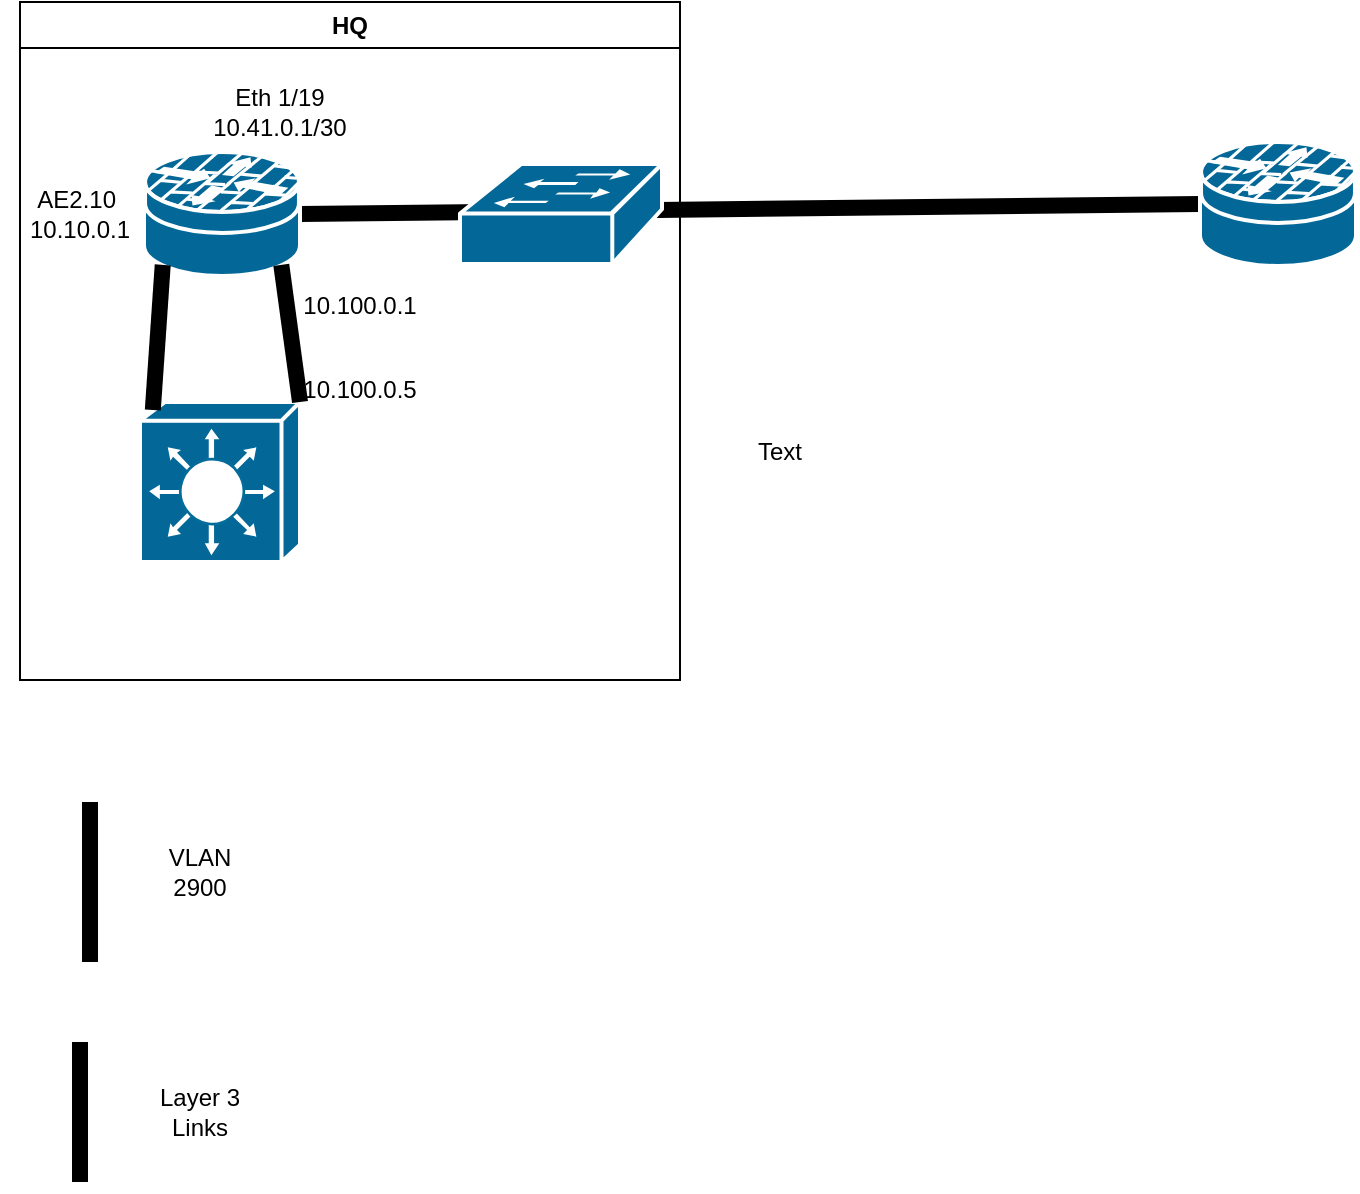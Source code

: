 <mxfile version="27.0.4" pages="2">
  <diagram name="Current" id="GXqKMhPWEr0JX9j5Nwb1">
    <mxGraphModel dx="1426" dy="751" grid="1" gridSize="10" guides="1" tooltips="1" connect="1" arrows="1" fold="1" page="1" pageScale="1" pageWidth="850" pageHeight="1100" math="0" shadow="0">
      <root>
        <mxCell id="0" />
        <mxCell id="1" parent="0" />
        <mxCell id="AYHjvTEZVmjwUjUxwEAl-17" value="" style="endArrow=none;html=1;rounded=0;entryX=1;entryY=0.5;entryDx=0;entryDy=0;exitX=0;exitY=0.5;exitDx=0;exitDy=0;exitPerimeter=0;entryPerimeter=0;strokeColor=light-dark(#000000,#6666FF);strokeWidth=8;" edge="1" parent="1" source="V_tnaEBo6NMSAwrgcOmd-3" target="V_tnaEBo6NMSAwrgcOmd-1">
          <mxGeometry width="50" height="50" relative="1" as="geometry">
            <mxPoint x="509" y="249" as="sourcePoint" />
            <mxPoint x="500" y="180" as="targetPoint" />
          </mxGeometry>
        </mxCell>
        <mxCell id="V_tnaEBo6NMSAwrgcOmd-3" value="" style="shape=mxgraph.cisco.security.router_firewall;sketch=0;html=1;pointerEvents=1;dashed=0;fillColor=#036897;strokeColor=#ffffff;strokeWidth=2;verticalLabelPosition=bottom;verticalAlign=top;align=center;outlineConnect=0;" parent="1" vertex="1">
          <mxGeometry x="640" y="160" width="78" height="62" as="geometry" />
        </mxCell>
        <mxCell id="V_tnaEBo6NMSAwrgcOmd-11" value="HQ" style="swimlane;whiteSpace=wrap;html=1;" parent="1" vertex="1">
          <mxGeometry x="50" y="90" width="330" height="339" as="geometry" />
        </mxCell>
        <mxCell id="V_tnaEBo6NMSAwrgcOmd-9" value="" style="shape=mxgraph.cisco.switches.workgroup_switch;sketch=0;html=1;pointerEvents=1;dashed=0;fillColor=#036897;strokeColor=#ffffff;strokeWidth=2;verticalLabelPosition=bottom;verticalAlign=top;align=center;outlineConnect=0;" parent="V_tnaEBo6NMSAwrgcOmd-11" vertex="1">
          <mxGeometry x="220.0" y="81" width="101" height="50" as="geometry" />
        </mxCell>
        <mxCell id="V_tnaEBo6NMSAwrgcOmd-1" value="" style="shape=mxgraph.cisco.security.router_firewall;sketch=0;html=1;pointerEvents=1;dashed=0;fillColor=#036897;strokeColor=#ffffff;strokeWidth=2;verticalLabelPosition=bottom;verticalAlign=top;align=center;outlineConnect=0;" parent="V_tnaEBo6NMSAwrgcOmd-11" vertex="1">
          <mxGeometry x="62.0" y="75" width="78" height="62" as="geometry" />
        </mxCell>
        <mxCell id="V_tnaEBo6NMSAwrgcOmd-13" value="" style="shape=mxgraph.cisco.switches.layer_3_switch;sketch=0;html=1;pointerEvents=1;dashed=0;fillColor=#036897;strokeColor=#ffffff;strokeWidth=2;verticalLabelPosition=bottom;verticalAlign=top;align=center;outlineConnect=0;" parent="V_tnaEBo6NMSAwrgcOmd-11" vertex="1">
          <mxGeometry x="60" y="200" width="80" height="80" as="geometry" />
        </mxCell>
        <mxCell id="AYHjvTEZVmjwUjUxwEAl-1" value="" style="endArrow=none;html=1;rounded=0;entryX=0.88;entryY=0.91;entryDx=0;entryDy=0;exitX=1;exitY=0;exitDx=0;exitDy=0;exitPerimeter=0;entryPerimeter=0;strokeColor=light-dark(#000000,#6666FF);strokeWidth=8;" edge="1" parent="V_tnaEBo6NMSAwrgcOmd-11" source="V_tnaEBo6NMSAwrgcOmd-13" target="V_tnaEBo6NMSAwrgcOmd-1">
          <mxGeometry width="50" height="50" relative="1" as="geometry">
            <mxPoint x="372" y="269" as="sourcePoint" />
            <mxPoint x="422" y="219" as="targetPoint" />
          </mxGeometry>
        </mxCell>
        <mxCell id="AYHjvTEZVmjwUjUxwEAl-2" value="10.100.0.5" style="text;html=1;align=center;verticalAlign=middle;whiteSpace=wrap;rounded=0;" vertex="1" parent="V_tnaEBo6NMSAwrgcOmd-11">
          <mxGeometry x="140" y="179" width="60" height="30" as="geometry" />
        </mxCell>
        <mxCell id="AYHjvTEZVmjwUjUxwEAl-3" value="10.100.0.1" style="text;html=1;align=center;verticalAlign=middle;whiteSpace=wrap;rounded=0;" vertex="1" parent="V_tnaEBo6NMSAwrgcOmd-11">
          <mxGeometry x="140" y="137" width="60" height="30" as="geometry" />
        </mxCell>
        <mxCell id="AYHjvTEZVmjwUjUxwEAl-5" value="" style="endArrow=none;html=1;rounded=0;entryX=0.12;entryY=0.91;entryDx=0;entryDy=0;exitX=0.08;exitY=0.05;exitDx=0;exitDy=0;exitPerimeter=0;entryPerimeter=0;strokeColor=light-dark(#000000,#FFB366);strokeWidth=8;" edge="1" parent="V_tnaEBo6NMSAwrgcOmd-11" source="V_tnaEBo6NMSAwrgcOmd-13" target="V_tnaEBo6NMSAwrgcOmd-1">
          <mxGeometry width="50" height="50" relative="1" as="geometry">
            <mxPoint x="62" y="209" as="sourcePoint" />
            <mxPoint x="61" y="140" as="targetPoint" />
          </mxGeometry>
        </mxCell>
        <mxCell id="AYHjvTEZVmjwUjUxwEAl-8" value="AE2.10&amp;nbsp;&lt;div&gt;10.10.0.1&lt;/div&gt;" style="text;html=1;align=center;verticalAlign=middle;whiteSpace=wrap;rounded=0;" vertex="1" parent="V_tnaEBo6NMSAwrgcOmd-11">
          <mxGeometry x="-10" y="81" width="80" height="50" as="geometry" />
        </mxCell>
        <mxCell id="AYHjvTEZVmjwUjUxwEAl-16" value="Eth 1/19&lt;div&gt;10.41.0.1/30&lt;/div&gt;" style="text;html=1;align=center;verticalAlign=middle;whiteSpace=wrap;rounded=0;" vertex="1" parent="V_tnaEBo6NMSAwrgcOmd-11">
          <mxGeometry x="90" y="40" width="80" height="30" as="geometry" />
        </mxCell>
        <mxCell id="AYHjvTEZVmjwUjUxwEAl-6" value="" style="endArrow=none;html=1;rounded=0;entryX=0.12;entryY=0.91;entryDx=0;entryDy=0;entryPerimeter=0;strokeColor=light-dark(#000000,#FFB366);strokeWidth=8;" edge="1" parent="1">
          <mxGeometry width="50" height="50" relative="1" as="geometry">
            <mxPoint x="85" y="570" as="sourcePoint" />
            <mxPoint x="85" y="490" as="targetPoint" />
          </mxGeometry>
        </mxCell>
        <mxCell id="AYHjvTEZVmjwUjUxwEAl-7" value="VLAN 2900" style="text;html=1;align=center;verticalAlign=middle;whiteSpace=wrap;rounded=0;" vertex="1" parent="1">
          <mxGeometry x="110" y="510" width="60" height="30" as="geometry" />
        </mxCell>
        <mxCell id="AYHjvTEZVmjwUjUxwEAl-11" value="" style="endArrow=none;html=1;rounded=0;entryX=0.88;entryY=0.91;entryDx=0;entryDy=0;entryPerimeter=0;strokeColor=light-dark(#000000,#6666FF);strokeWidth=8;" edge="1" parent="1">
          <mxGeometry width="50" height="50" relative="1" as="geometry">
            <mxPoint x="80" y="680" as="sourcePoint" />
            <mxPoint x="80" y="610" as="targetPoint" />
          </mxGeometry>
        </mxCell>
        <mxCell id="AYHjvTEZVmjwUjUxwEAl-12" value="Layer 3 Links" style="text;html=1;align=center;verticalAlign=middle;whiteSpace=wrap;rounded=0;" vertex="1" parent="1">
          <mxGeometry x="110" y="630" width="60" height="30" as="geometry" />
        </mxCell>
        <mxCell id="AYHjvTEZVmjwUjUxwEAl-15" value="Text" style="text;html=1;align=center;verticalAlign=middle;whiteSpace=wrap;rounded=0;" vertex="1" parent="1">
          <mxGeometry x="400" y="300" width="60" height="30" as="geometry" />
        </mxCell>
      </root>
    </mxGraphModel>
  </diagram>
  <diagram name="Delta" id="g_nz_2_gk4upUx9jUCDF">
    <mxGraphModel dx="1426" dy="751" grid="1" gridSize="10" guides="1" tooltips="1" connect="1" arrows="1" fold="1" page="1" pageScale="1" pageWidth="850" pageHeight="1100" math="0" shadow="0">
      <root>
        <mxCell id="0T6YKPYvD9HpM53-7ayt-0" />
        <mxCell id="0T6YKPYvD9HpM53-7ayt-1" parent="0T6YKPYvD9HpM53-7ayt-0" />
        <mxCell id="0T6YKPYvD9HpM53-7ayt-2" value="" style="endArrow=none;html=1;rounded=0;entryX=1;entryY=0.5;entryDx=0;entryDy=0;exitX=0;exitY=0.5;exitDx=0;exitDy=0;exitPerimeter=0;entryPerimeter=0;strokeColor=light-dark(#000000,#6666FF);strokeWidth=8;" edge="1" parent="0T6YKPYvD9HpM53-7ayt-1" source="0T6YKPYvD9HpM53-7ayt-3" target="0T6YKPYvD9HpM53-7ayt-6">
          <mxGeometry width="50" height="50" relative="1" as="geometry">
            <mxPoint x="509" y="249" as="sourcePoint" />
            <mxPoint x="500" y="180" as="targetPoint" />
          </mxGeometry>
        </mxCell>
        <mxCell id="0T6YKPYvD9HpM53-7ayt-3" value="" style="shape=mxgraph.cisco.security.router_firewall;sketch=0;html=1;pointerEvents=1;dashed=0;fillColor=#036897;strokeColor=#ffffff;strokeWidth=2;verticalLabelPosition=bottom;verticalAlign=top;align=center;outlineConnect=0;" vertex="1" parent="0T6YKPYvD9HpM53-7ayt-1">
          <mxGeometry x="640" y="160" width="78" height="62" as="geometry" />
        </mxCell>
        <mxCell id="0T6YKPYvD9HpM53-7ayt-4" value="HQ" style="swimlane;whiteSpace=wrap;html=1;" vertex="1" parent="0T6YKPYvD9HpM53-7ayt-1">
          <mxGeometry x="50" y="90" width="330" height="339" as="geometry" />
        </mxCell>
        <mxCell id="0T6YKPYvD9HpM53-7ayt-5" value="" style="shape=mxgraph.cisco.switches.workgroup_switch;sketch=0;html=1;pointerEvents=1;dashed=0;fillColor=#036897;strokeColor=#ffffff;strokeWidth=2;verticalLabelPosition=bottom;verticalAlign=top;align=center;outlineConnect=0;" vertex="1" parent="0T6YKPYvD9HpM53-7ayt-4">
          <mxGeometry x="220.0" y="81" width="101" height="50" as="geometry" />
        </mxCell>
        <mxCell id="0T6YKPYvD9HpM53-7ayt-6" value="" style="shape=mxgraph.cisco.security.router_firewall;sketch=0;html=1;pointerEvents=1;dashed=0;fillColor=#036897;strokeColor=#ffffff;strokeWidth=2;verticalLabelPosition=bottom;verticalAlign=top;align=center;outlineConnect=0;" vertex="1" parent="0T6YKPYvD9HpM53-7ayt-4">
          <mxGeometry x="62.0" y="75" width="78" height="62" as="geometry" />
        </mxCell>
        <mxCell id="0T6YKPYvD9HpM53-7ayt-7" value="" style="shape=mxgraph.cisco.switches.layer_3_switch;sketch=0;html=1;pointerEvents=1;dashed=0;fillColor=#036897;strokeColor=#ffffff;strokeWidth=2;verticalLabelPosition=bottom;verticalAlign=top;align=center;outlineConnect=0;" vertex="1" parent="0T6YKPYvD9HpM53-7ayt-4">
          <mxGeometry x="60" y="200" width="80" height="80" as="geometry" />
        </mxCell>
        <mxCell id="0T6YKPYvD9HpM53-7ayt-8" value="" style="endArrow=none;html=1;rounded=0;entryX=0.88;entryY=0.91;entryDx=0;entryDy=0;exitX=1;exitY=0;exitDx=0;exitDy=0;exitPerimeter=0;entryPerimeter=0;strokeColor=light-dark(#000000,#6666FF);strokeWidth=8;" edge="1" parent="0T6YKPYvD9HpM53-7ayt-4" source="0T6YKPYvD9HpM53-7ayt-7" target="0T6YKPYvD9HpM53-7ayt-6">
          <mxGeometry width="50" height="50" relative="1" as="geometry">
            <mxPoint x="372" y="269" as="sourcePoint" />
            <mxPoint x="422" y="219" as="targetPoint" />
          </mxGeometry>
        </mxCell>
        <mxCell id="0T6YKPYvD9HpM53-7ayt-9" value="10.100.0.5" style="text;html=1;align=center;verticalAlign=middle;whiteSpace=wrap;rounded=0;" vertex="1" parent="0T6YKPYvD9HpM53-7ayt-4">
          <mxGeometry x="140" y="179" width="60" height="30" as="geometry" />
        </mxCell>
        <mxCell id="0T6YKPYvD9HpM53-7ayt-10" value="10.100.0.1" style="text;html=1;align=center;verticalAlign=middle;whiteSpace=wrap;rounded=0;" vertex="1" parent="0T6YKPYvD9HpM53-7ayt-4">
          <mxGeometry x="140" y="137" width="60" height="30" as="geometry" />
        </mxCell>
        <mxCell id="0T6YKPYvD9HpM53-7ayt-11" value="" style="endArrow=none;html=1;rounded=0;entryX=0.12;entryY=0.91;entryDx=0;entryDy=0;exitX=0.08;exitY=0.05;exitDx=0;exitDy=0;exitPerimeter=0;entryPerimeter=0;strokeColor=light-dark(#000000,#FFB366);strokeWidth=8;" edge="1" parent="0T6YKPYvD9HpM53-7ayt-4" source="0T6YKPYvD9HpM53-7ayt-7" target="0T6YKPYvD9HpM53-7ayt-6">
          <mxGeometry width="50" height="50" relative="1" as="geometry">
            <mxPoint x="62" y="209" as="sourcePoint" />
            <mxPoint x="61" y="140" as="targetPoint" />
          </mxGeometry>
        </mxCell>
        <mxCell id="0T6YKPYvD9HpM53-7ayt-12" value="AE2.10&amp;nbsp;&lt;div&gt;10.10.0.1&lt;/div&gt;" style="text;html=1;align=center;verticalAlign=middle;whiteSpace=wrap;rounded=0;" vertex="1" parent="0T6YKPYvD9HpM53-7ayt-4">
          <mxGeometry x="-10" y="81" width="80" height="50" as="geometry" />
        </mxCell>
        <mxCell id="0T6YKPYvD9HpM53-7ayt-13" value="Eth 1/19&lt;div&gt;10.41.0.1/30&lt;/div&gt;" style="text;html=1;align=center;verticalAlign=middle;whiteSpace=wrap;rounded=0;" vertex="1" parent="0T6YKPYvD9HpM53-7ayt-4">
          <mxGeometry x="90" y="40" width="80" height="30" as="geometry" />
        </mxCell>
        <mxCell id="0T6YKPYvD9HpM53-7ayt-14" value="" style="endArrow=none;html=1;rounded=0;entryX=0.12;entryY=0.91;entryDx=0;entryDy=0;entryPerimeter=0;strokeColor=light-dark(#000000,#FFB366);strokeWidth=8;" edge="1" parent="0T6YKPYvD9HpM53-7ayt-1">
          <mxGeometry width="50" height="50" relative="1" as="geometry">
            <mxPoint x="85" y="570" as="sourcePoint" />
            <mxPoint x="85" y="490" as="targetPoint" />
          </mxGeometry>
        </mxCell>
        <mxCell id="0T6YKPYvD9HpM53-7ayt-15" value="VLAN 2900" style="text;html=1;align=center;verticalAlign=middle;whiteSpace=wrap;rounded=0;" vertex="1" parent="0T6YKPYvD9HpM53-7ayt-1">
          <mxGeometry x="110" y="510" width="60" height="30" as="geometry" />
        </mxCell>
        <mxCell id="0T6YKPYvD9HpM53-7ayt-16" value="" style="endArrow=none;html=1;rounded=0;entryX=0.88;entryY=0.91;entryDx=0;entryDy=0;entryPerimeter=0;strokeColor=light-dark(#000000,#6666FF);strokeWidth=8;" edge="1" parent="0T6YKPYvD9HpM53-7ayt-1">
          <mxGeometry width="50" height="50" relative="1" as="geometry">
            <mxPoint x="80" y="680" as="sourcePoint" />
            <mxPoint x="80" y="610" as="targetPoint" />
          </mxGeometry>
        </mxCell>
        <mxCell id="0T6YKPYvD9HpM53-7ayt-17" value="Layer 3 Links" style="text;html=1;align=center;verticalAlign=middle;whiteSpace=wrap;rounded=0;" vertex="1" parent="0T6YKPYvD9HpM53-7ayt-1">
          <mxGeometry x="110" y="630" width="60" height="30" as="geometry" />
        </mxCell>
        <mxCell id="0T6YKPYvD9HpM53-7ayt-18" value="Text" style="text;html=1;align=center;verticalAlign=middle;whiteSpace=wrap;rounded=0;" vertex="1" parent="0T6YKPYvD9HpM53-7ayt-1">
          <mxGeometry x="400" y="300" width="60" height="30" as="geometry" />
        </mxCell>
      </root>
    </mxGraphModel>
  </diagram>
</mxfile>

